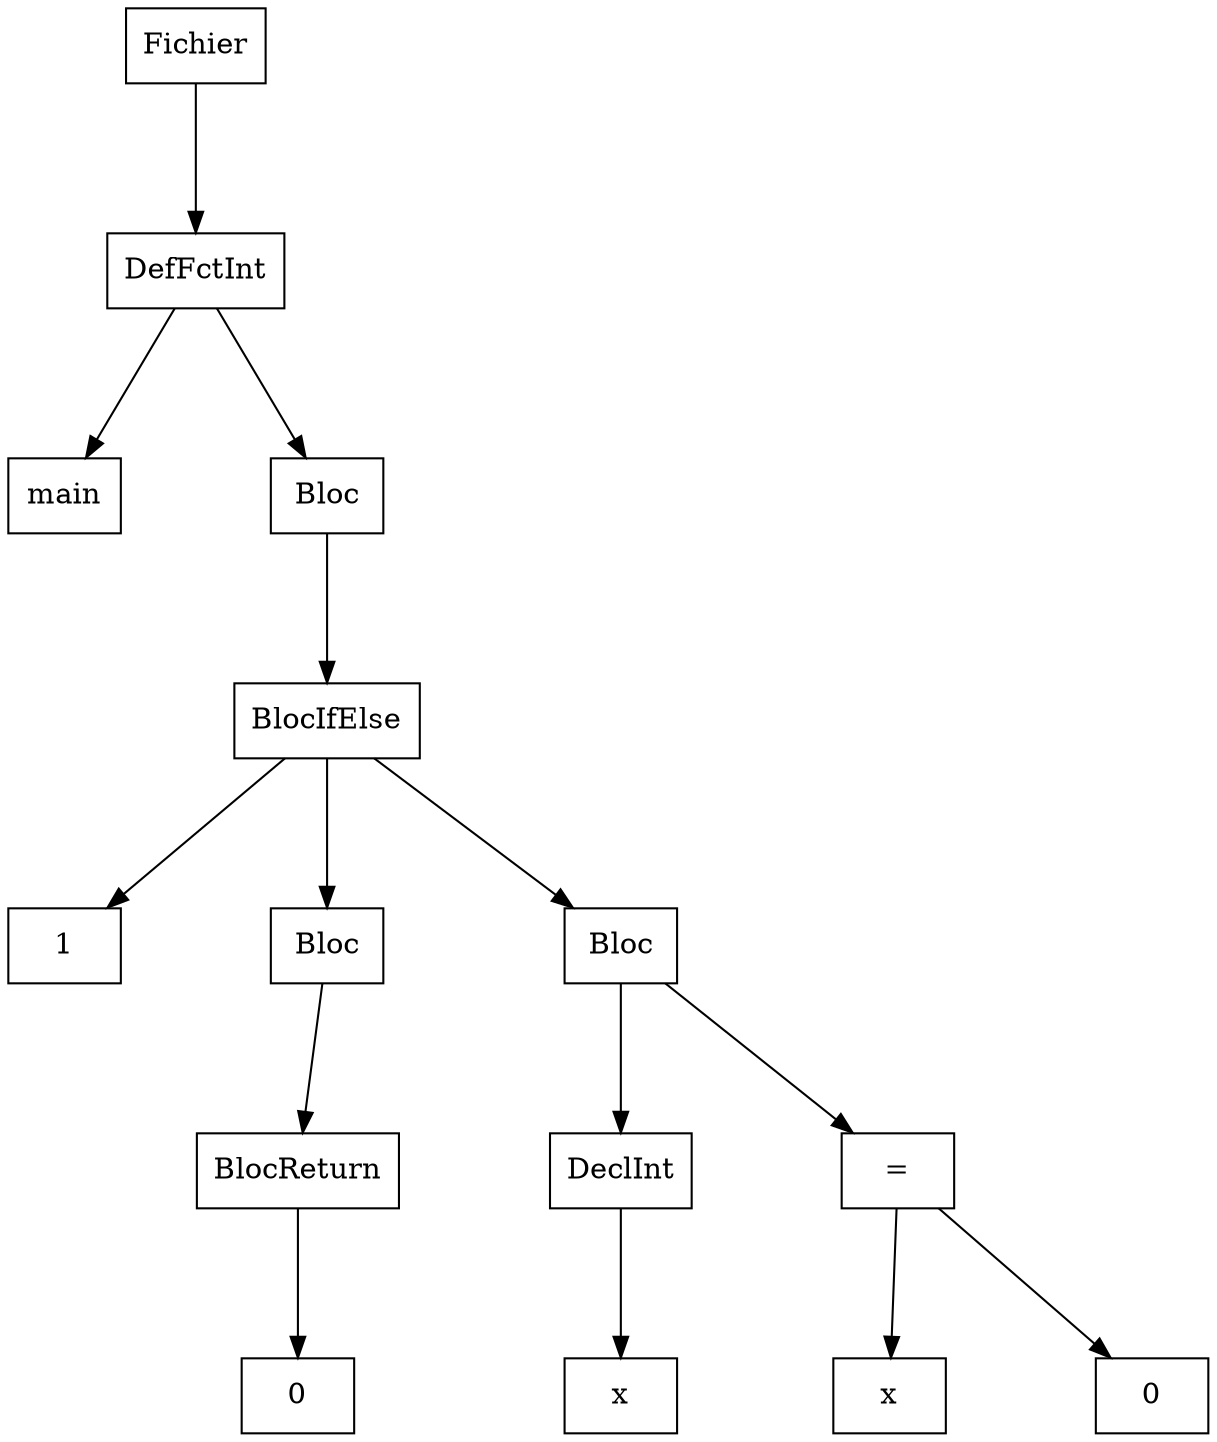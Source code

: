 digraph "ast"{

	nodesep=1;
	ranksep=1;

	N0 [label="Fichier", shape="box"];
	N1 [label="DefFctInt", shape="box"];
	N2 [label="main", shape="box"];
	N3 [label="Bloc", shape="box"];
	N4 [label="BlocIfElse", shape="box"];
	N5 [label="1", shape="box"];
	N6 [label="Bloc", shape="box"];
	N7 [label="BlocReturn", shape="box"];
	N8 [label="0", shape="box"];
	N9 [label="Bloc", shape="box"];
	N10 [label="DeclInt", shape="box"];
	N11 [label="x", shape="box"];
	N12 [label="=", shape="box"];
	N13 [label="x", shape="box"];
	N14 [label="0", shape="box"];

	N1 -> N2; 
	N4 -> N5; 
	N7 -> N8; 
	N6 -> N7; 
	N4 -> N6; 
	N10 -> N11; 
	N9 -> N10; 
	N12 -> N13; 
	N12 -> N14; 
	N9 -> N12; 
	N4 -> N9; 
	N3 -> N4; 
	N1 -> N3; 
	N0 -> N1; 
}
